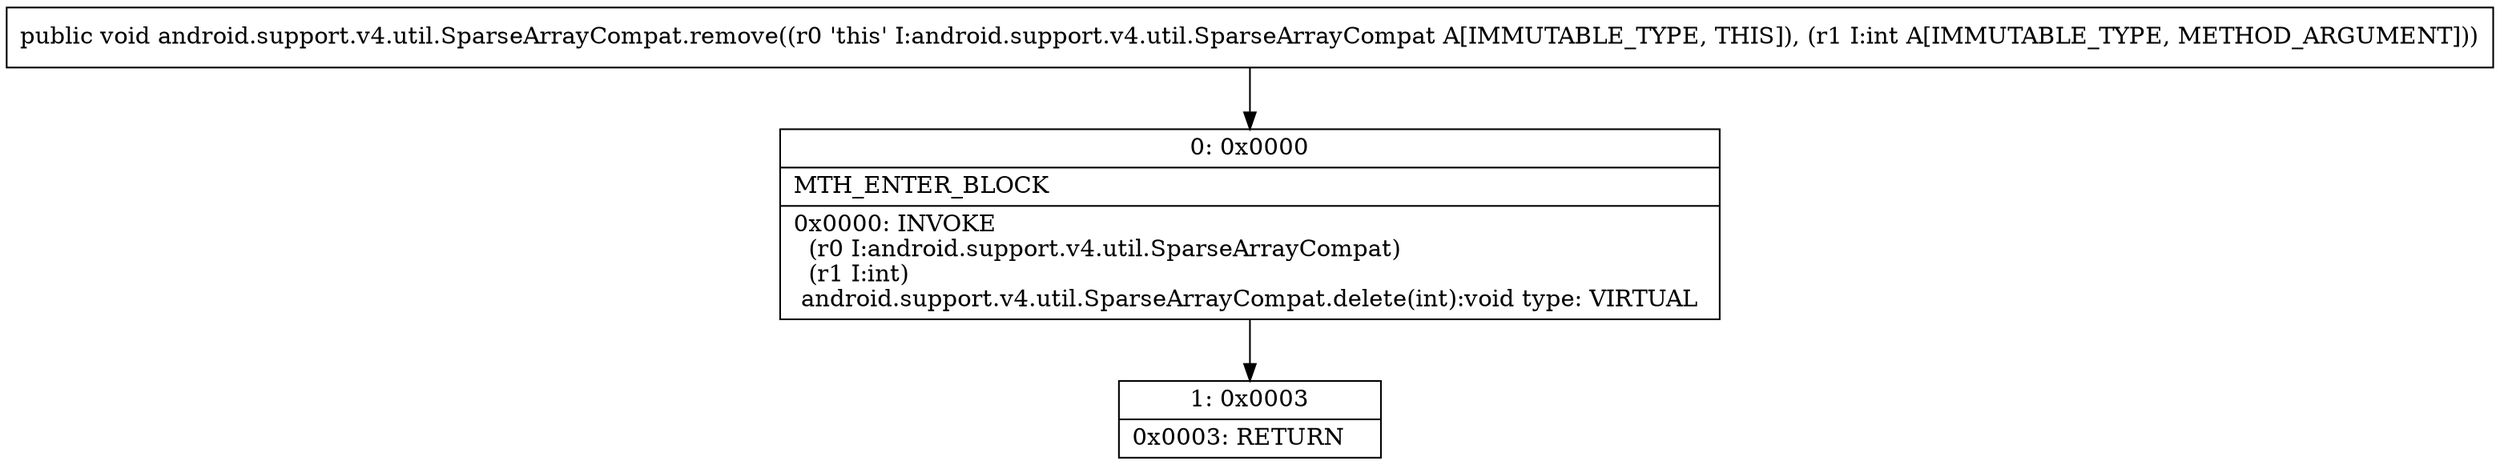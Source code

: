 digraph "CFG forandroid.support.v4.util.SparseArrayCompat.remove(I)V" {
Node_0 [shape=record,label="{0\:\ 0x0000|MTH_ENTER_BLOCK\l|0x0000: INVOKE  \l  (r0 I:android.support.v4.util.SparseArrayCompat)\l  (r1 I:int)\l android.support.v4.util.SparseArrayCompat.delete(int):void type: VIRTUAL \l}"];
Node_1 [shape=record,label="{1\:\ 0x0003|0x0003: RETURN   \l}"];
MethodNode[shape=record,label="{public void android.support.v4.util.SparseArrayCompat.remove((r0 'this' I:android.support.v4.util.SparseArrayCompat A[IMMUTABLE_TYPE, THIS]), (r1 I:int A[IMMUTABLE_TYPE, METHOD_ARGUMENT])) }"];
MethodNode -> Node_0;
Node_0 -> Node_1;
}

